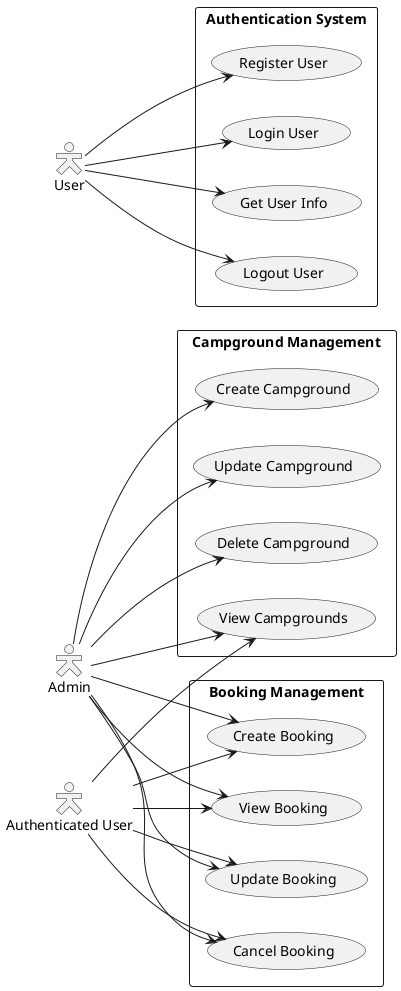 @startuml camp
skinparam ActorStyle Hollow
left to right direction

actor "Authenticated User" as AuthUser  
actor "User" as User  
actor "Admin" as Admin  


rectangle "Campground Management" {
    usecase "View Campgrounds" as UC5
    usecase "Create Campground" as UC6
    usecase "Update Campground" as UC7
    usecase "Delete Campground" as UC8
}

rectangle "Booking Management" {
    usecase "Create Booking" as UC17
    usecase "View Booking" as UC18
    usecase "Update Booking" as UC19
    usecase "Cancel Booking" as UC20
}
rectangle "Authentication System" {
    usecase "Register User" as UC1
    usecase "Login User" as UC2
    usecase "Get User Info" as UC3
    usecase "Logout User" as UC4
}

AuthUser --> UC5
AuthUser --> UC17
AuthUser --> UC18
AuthUser --> UC19
AuthUser --> UC20


Admin --> UC5
Admin --> UC6
Admin --> UC7
Admin --> UC8
Admin --> UC17
Admin --> UC18
Admin --> UC19
Admin --> UC20

User --> UC1
User --> UC2
User --> UC3
User --> UC4

@enduml
